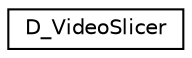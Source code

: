 digraph "Graphical Class Hierarchy"
{
 // LATEX_PDF_SIZE
  edge [fontname="Helvetica",fontsize="10",labelfontname="Helvetica",labelfontsize="10"];
  node [fontname="Helvetica",fontsize="10",shape=record];
  rankdir="LR";
  Node0 [label="D_VideoSlicer",height=0.2,width=0.4,color="black", fillcolor="white", style="filled",URL="$class_d___video_slicer.html",tooltip=" "];
}
